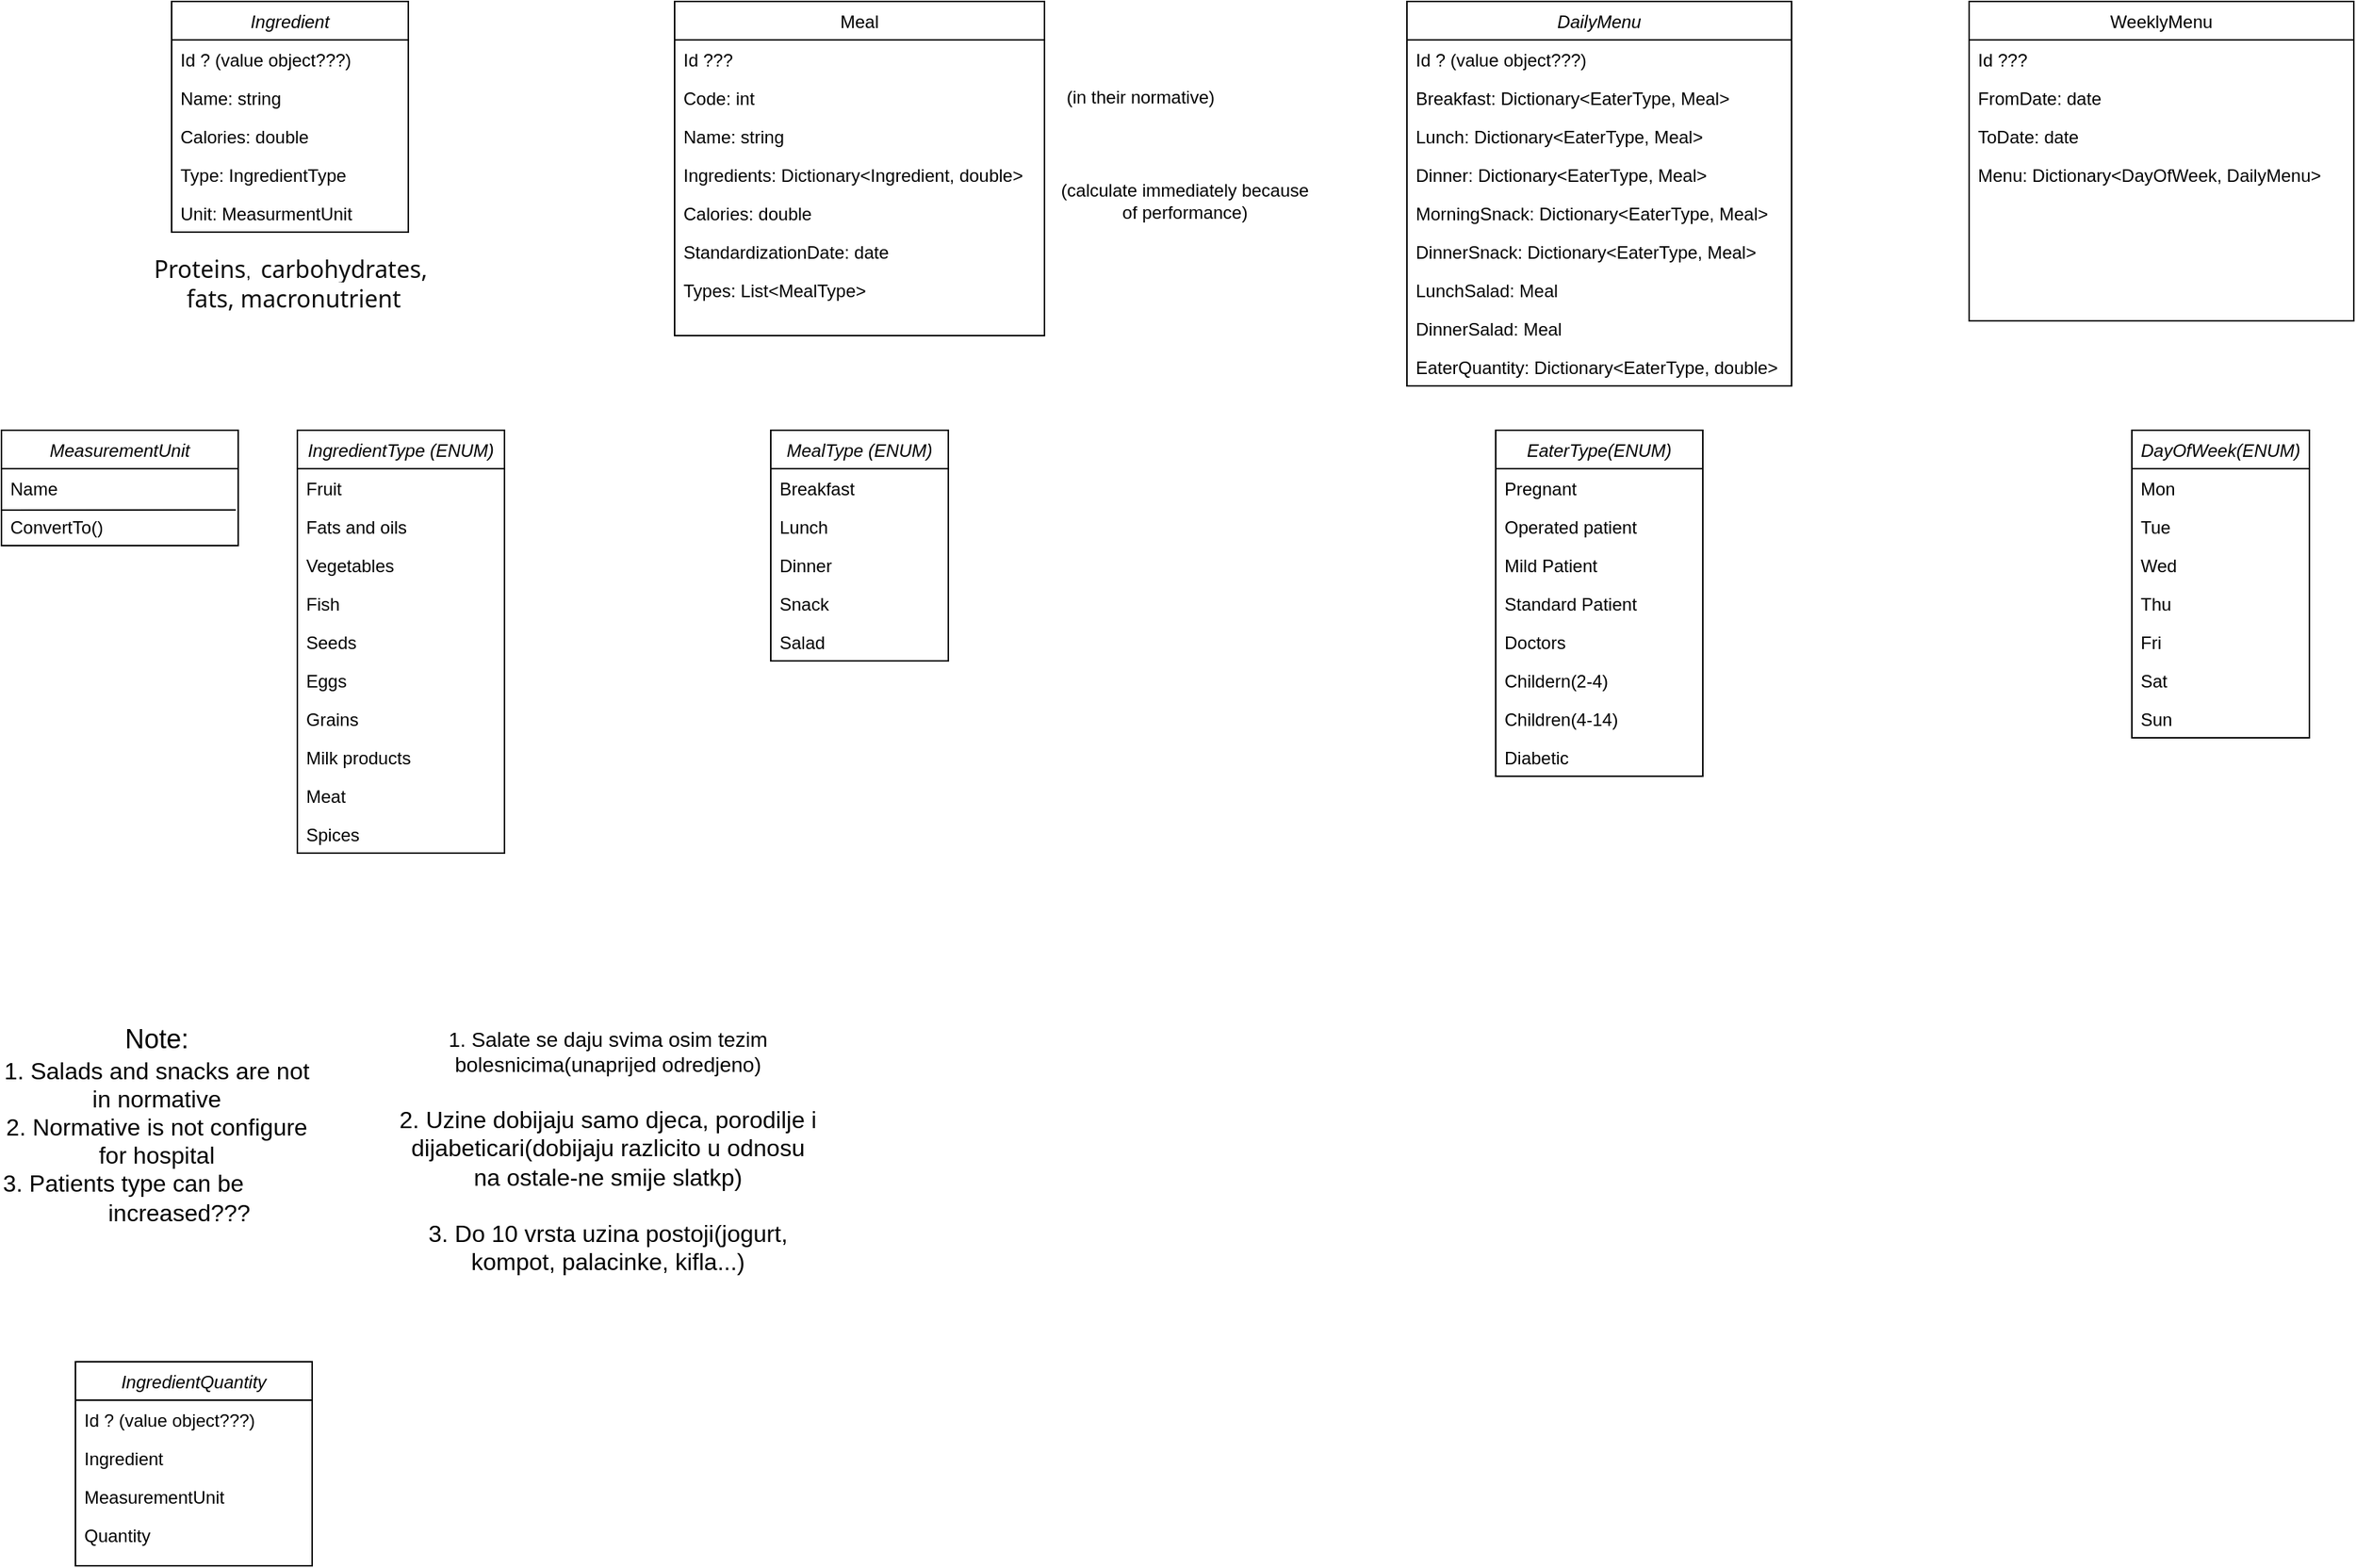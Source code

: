 <mxfile version="24.2.5" type="device">
  <diagram id="GDx_2gZbZ9wgl7-7VXHY" name="Page-1">
    <mxGraphModel dx="2345" dy="964" grid="1" gridSize="10" guides="1" tooltips="1" connect="1" arrows="1" fold="1" page="1" pageScale="1" pageWidth="1920" pageHeight="1200" math="0" shadow="0">
      <root>
        <mxCell id="0" />
        <mxCell id="1" parent="0" />
        <mxCell id="k1ia0Kni4IpyKNYvvvFL-1" value="Ingredient " style="swimlane;fontStyle=2;align=center;verticalAlign=top;childLayout=stackLayout;horizontal=1;startSize=26;horizontalStack=0;resizeParent=1;resizeLast=0;collapsible=1;marginBottom=0;rounded=0;shadow=0;strokeWidth=1;" parent="1" vertex="1">
          <mxGeometry x="135" y="10" width="160" height="156" as="geometry">
            <mxRectangle x="230" y="140" width="160" height="26" as="alternateBounds" />
          </mxGeometry>
        </mxCell>
        <mxCell id="k1ia0Kni4IpyKNYvvvFL-2" value="Id ? (value object???)" style="text;align=left;verticalAlign=top;spacingLeft=4;spacingRight=4;overflow=hidden;rotatable=0;points=[[0,0.5],[1,0.5]];portConstraint=eastwest;" parent="k1ia0Kni4IpyKNYvvvFL-1" vertex="1">
          <mxGeometry y="26" width="160" height="26" as="geometry" />
        </mxCell>
        <mxCell id="k1ia0Kni4IpyKNYvvvFL-3" value="Name: string" style="text;align=left;verticalAlign=top;spacingLeft=4;spacingRight=4;overflow=hidden;rotatable=0;points=[[0,0.5],[1,0.5]];portConstraint=eastwest;rounded=0;shadow=0;html=0;" parent="k1ia0Kni4IpyKNYvvvFL-1" vertex="1">
          <mxGeometry y="52" width="160" height="26" as="geometry" />
        </mxCell>
        <mxCell id="k1ia0Kni4IpyKNYvvvFL-4" value="Calories: double" style="text;align=left;verticalAlign=top;spacingLeft=4;spacingRight=4;overflow=hidden;rotatable=0;points=[[0,0.5],[1,0.5]];portConstraint=eastwest;rounded=0;shadow=0;html=0;" parent="k1ia0Kni4IpyKNYvvvFL-1" vertex="1">
          <mxGeometry y="78" width="160" height="26" as="geometry" />
        </mxCell>
        <mxCell id="TyGQaCX3mV4lijws8Y4i-1" value="Type: IngredientType" style="text;align=left;verticalAlign=top;spacingLeft=4;spacingRight=4;overflow=hidden;rotatable=0;points=[[0,0.5],[1,0.5]];portConstraint=eastwest;rounded=0;shadow=0;html=0;" vertex="1" parent="k1ia0Kni4IpyKNYvvvFL-1">
          <mxGeometry y="104" width="160" height="26" as="geometry" />
        </mxCell>
        <mxCell id="TyGQaCX3mV4lijws8Y4i-3" value="Unit: MeasurmentUnit" style="text;align=left;verticalAlign=top;spacingLeft=4;spacingRight=4;overflow=hidden;rotatable=0;points=[[0,0.5],[1,0.5]];portConstraint=eastwest;rounded=0;shadow=0;html=0;" vertex="1" parent="k1ia0Kni4IpyKNYvvvFL-1">
          <mxGeometry y="130" width="160" height="26" as="geometry" />
        </mxCell>
        <mxCell id="k1ia0Kni4IpyKNYvvvFL-5" value="Meal" style="swimlane;fontStyle=0;align=center;verticalAlign=top;childLayout=stackLayout;horizontal=1;startSize=26;horizontalStack=0;resizeParent=1;resizeLast=0;collapsible=1;marginBottom=0;rounded=0;shadow=0;strokeWidth=1;" parent="1" vertex="1">
          <mxGeometry x="475" y="10" width="250" height="226" as="geometry">
            <mxRectangle x="330" y="10" width="160" height="26" as="alternateBounds" />
          </mxGeometry>
        </mxCell>
        <mxCell id="k1ia0Kni4IpyKNYvvvFL-6" value="Id ???" style="text;align=left;verticalAlign=top;spacingLeft=4;spacingRight=4;overflow=hidden;rotatable=0;points=[[0,0.5],[1,0.5]];portConstraint=eastwest;" parent="k1ia0Kni4IpyKNYvvvFL-5" vertex="1">
          <mxGeometry y="26" width="250" height="26" as="geometry" />
        </mxCell>
        <mxCell id="k1ia0Kni4IpyKNYvvvFL-7" value="Code: int" style="text;align=left;verticalAlign=top;spacingLeft=4;spacingRight=4;overflow=hidden;rotatable=0;points=[[0,0.5],[1,0.5]];portConstraint=eastwest;" parent="k1ia0Kni4IpyKNYvvvFL-5" vertex="1">
          <mxGeometry y="52" width="250" height="26" as="geometry" />
        </mxCell>
        <mxCell id="k1ia0Kni4IpyKNYvvvFL-8" value="Name: string" style="text;align=left;verticalAlign=top;spacingLeft=4;spacingRight=4;overflow=hidden;rotatable=0;points=[[0,0.5],[1,0.5]];portConstraint=eastwest;rounded=0;shadow=0;html=0;" parent="k1ia0Kni4IpyKNYvvvFL-5" vertex="1">
          <mxGeometry y="78" width="250" height="26" as="geometry" />
        </mxCell>
        <mxCell id="k1ia0Kni4IpyKNYvvvFL-9" value="Ingredients: Dictionary&lt;Ingredient, double&gt;" style="text;align=left;verticalAlign=top;spacingLeft=4;spacingRight=4;overflow=hidden;rotatable=0;points=[[0,0.5],[1,0.5]];portConstraint=eastwest;rounded=0;shadow=0;html=0;" parent="k1ia0Kni4IpyKNYvvvFL-5" vertex="1">
          <mxGeometry y="104" width="250" height="26" as="geometry" />
        </mxCell>
        <mxCell id="k1ia0Kni4IpyKNYvvvFL-10" value="Calories: double" style="text;align=left;verticalAlign=top;spacingLeft=4;spacingRight=4;overflow=hidden;rotatable=0;points=[[0,0.5],[1,0.5]];portConstraint=eastwest;rounded=0;shadow=0;html=0;" parent="k1ia0Kni4IpyKNYvvvFL-5" vertex="1">
          <mxGeometry y="130" width="250" height="26" as="geometry" />
        </mxCell>
        <mxCell id="k1ia0Kni4IpyKNYvvvFL-11" value="StandardizationDate: date" style="text;align=left;verticalAlign=top;spacingLeft=4;spacingRight=4;overflow=hidden;rotatable=0;points=[[0,0.5],[1,0.5]];portConstraint=eastwest;rounded=0;shadow=0;html=0;" parent="k1ia0Kni4IpyKNYvvvFL-5" vertex="1">
          <mxGeometry y="156" width="250" height="26" as="geometry" />
        </mxCell>
        <mxCell id="k1ia0Kni4IpyKNYvvvFL-12" value="Types: List&lt;MealType&gt;" style="text;align=left;verticalAlign=top;spacingLeft=4;spacingRight=4;overflow=hidden;rotatable=0;points=[[0,0.5],[1,0.5]];portConstraint=eastwest;rounded=0;shadow=0;html=0;" parent="k1ia0Kni4IpyKNYvvvFL-5" vertex="1">
          <mxGeometry y="182" width="250" height="26" as="geometry" />
        </mxCell>
        <mxCell id="k1ia0Kni4IpyKNYvvvFL-13" value="IngredientQuantity" style="swimlane;fontStyle=2;align=center;verticalAlign=top;childLayout=stackLayout;horizontal=1;startSize=26;horizontalStack=0;resizeParent=1;resizeLast=0;collapsible=1;marginBottom=0;rounded=0;shadow=0;strokeWidth=1;" parent="1" vertex="1">
          <mxGeometry x="70" y="930" width="160" height="138" as="geometry">
            <mxRectangle x="230" y="140" width="160" height="26" as="alternateBounds" />
          </mxGeometry>
        </mxCell>
        <mxCell id="k1ia0Kni4IpyKNYvvvFL-14" value="Id ? (value object???)" style="text;align=left;verticalAlign=top;spacingLeft=4;spacingRight=4;overflow=hidden;rotatable=0;points=[[0,0.5],[1,0.5]];portConstraint=eastwest;" parent="k1ia0Kni4IpyKNYvvvFL-13" vertex="1">
          <mxGeometry y="26" width="160" height="26" as="geometry" />
        </mxCell>
        <mxCell id="k1ia0Kni4IpyKNYvvvFL-15" value="Ingredient" style="text;align=left;verticalAlign=top;spacingLeft=4;spacingRight=4;overflow=hidden;rotatable=0;points=[[0,0.5],[1,0.5]];portConstraint=eastwest;rounded=0;shadow=0;html=0;" parent="k1ia0Kni4IpyKNYvvvFL-13" vertex="1">
          <mxGeometry y="52" width="160" height="26" as="geometry" />
        </mxCell>
        <mxCell id="k1ia0Kni4IpyKNYvvvFL-16" value="MeasurementUnit" style="text;align=left;verticalAlign=top;spacingLeft=4;spacingRight=4;overflow=hidden;rotatable=0;points=[[0,0.5],[1,0.5]];portConstraint=eastwest;rounded=0;shadow=0;html=0;" parent="k1ia0Kni4IpyKNYvvvFL-13" vertex="1">
          <mxGeometry y="78" width="160" height="26" as="geometry" />
        </mxCell>
        <mxCell id="k1ia0Kni4IpyKNYvvvFL-17" value="Quantity" style="text;align=left;verticalAlign=top;spacingLeft=4;spacingRight=4;overflow=hidden;rotatable=0;points=[[0,0.5],[1,0.5]];portConstraint=eastwest;rounded=0;shadow=0;html=0;" parent="k1ia0Kni4IpyKNYvvvFL-13" vertex="1">
          <mxGeometry y="104" width="160" height="26" as="geometry" />
        </mxCell>
        <mxCell id="k1ia0Kni4IpyKNYvvvFL-18" value="MeasurementUnit" style="swimlane;fontStyle=2;align=center;verticalAlign=top;childLayout=stackLayout;horizontal=1;startSize=26;horizontalStack=0;resizeParent=1;resizeLast=0;collapsible=1;marginBottom=0;rounded=0;shadow=0;strokeWidth=1;" parent="1" vertex="1">
          <mxGeometry x="20" y="300" width="160" height="78" as="geometry">
            <mxRectangle x="230" y="140" width="160" height="26" as="alternateBounds" />
          </mxGeometry>
        </mxCell>
        <mxCell id="k1ia0Kni4IpyKNYvvvFL-19" value="Name" style="text;align=left;verticalAlign=top;spacingLeft=4;spacingRight=4;overflow=hidden;rotatable=0;points=[[0,0.5],[1,0.5]];portConstraint=eastwest;rounded=0;shadow=0;html=0;" parent="k1ia0Kni4IpyKNYvvvFL-18" vertex="1">
          <mxGeometry y="26" width="160" height="26" as="geometry" />
        </mxCell>
        <mxCell id="k1ia0Kni4IpyKNYvvvFL-20" value="ConvertTo()" style="text;align=left;verticalAlign=top;spacingLeft=4;spacingRight=4;overflow=hidden;rotatable=0;points=[[0,0.5],[1,0.5]];portConstraint=eastwest;rounded=0;shadow=0;html=0;" parent="k1ia0Kni4IpyKNYvvvFL-18" vertex="1">
          <mxGeometry y="52" width="160" height="26" as="geometry" />
        </mxCell>
        <mxCell id="k1ia0Kni4IpyKNYvvvFL-21" value="" style="endArrow=none;html=1;rounded=0;entryX=0.99;entryY=0.071;entryDx=0;entryDy=0;entryPerimeter=0;" parent="k1ia0Kni4IpyKNYvvvFL-18" target="k1ia0Kni4IpyKNYvvvFL-20" edge="1">
          <mxGeometry width="50" height="50" relative="1" as="geometry">
            <mxPoint y="54" as="sourcePoint" />
            <mxPoint x="390" y="10" as="targetPoint" />
          </mxGeometry>
        </mxCell>
        <mxCell id="k1ia0Kni4IpyKNYvvvFL-22" value="WeeklyMenu" style="swimlane;fontStyle=0;align=center;verticalAlign=top;childLayout=stackLayout;horizontal=1;startSize=26;horizontalStack=0;resizeParent=1;resizeLast=0;collapsible=1;marginBottom=0;rounded=0;shadow=0;strokeWidth=1;" parent="1" vertex="1">
          <mxGeometry x="1350" y="10" width="260" height="216" as="geometry">
            <mxRectangle x="550" y="140" width="160" height="26" as="alternateBounds" />
          </mxGeometry>
        </mxCell>
        <mxCell id="k1ia0Kni4IpyKNYvvvFL-23" value="Id ???" style="text;align=left;verticalAlign=top;spacingLeft=4;spacingRight=4;overflow=hidden;rotatable=0;points=[[0,0.5],[1,0.5]];portConstraint=eastwest;" parent="k1ia0Kni4IpyKNYvvvFL-22" vertex="1">
          <mxGeometry y="26" width="260" height="26" as="geometry" />
        </mxCell>
        <mxCell id="k1ia0Kni4IpyKNYvvvFL-24" value="FromDate: date" style="text;align=left;verticalAlign=top;spacingLeft=4;spacingRight=4;overflow=hidden;rotatable=0;points=[[0,0.5],[1,0.5]];portConstraint=eastwest;" parent="k1ia0Kni4IpyKNYvvvFL-22" vertex="1">
          <mxGeometry y="52" width="260" height="26" as="geometry" />
        </mxCell>
        <mxCell id="k1ia0Kni4IpyKNYvvvFL-25" value="ToDate: date" style="text;align=left;verticalAlign=top;spacingLeft=4;spacingRight=4;overflow=hidden;rotatable=0;points=[[0,0.5],[1,0.5]];portConstraint=eastwest;" parent="k1ia0Kni4IpyKNYvvvFL-22" vertex="1">
          <mxGeometry y="78" width="260" height="26" as="geometry" />
        </mxCell>
        <mxCell id="TyGQaCX3mV4lijws8Y4i-24" value="Menu: Dictionary&lt;DayOfWeek, DailyMenu&gt;" style="text;align=left;verticalAlign=top;spacingLeft=4;spacingRight=4;overflow=hidden;rotatable=0;points=[[0,0.5],[1,0.5]];portConstraint=eastwest;" vertex="1" parent="k1ia0Kni4IpyKNYvvvFL-22">
          <mxGeometry y="104" width="260" height="26" as="geometry" />
        </mxCell>
        <mxCell id="k1ia0Kni4IpyKNYvvvFL-26" value="DailyMenu" style="swimlane;fontStyle=2;align=center;verticalAlign=top;childLayout=stackLayout;horizontal=1;startSize=26;horizontalStack=0;resizeParent=1;resizeLast=0;collapsible=1;marginBottom=0;rounded=0;shadow=0;strokeWidth=1;" parent="1" vertex="1">
          <mxGeometry x="970" y="10" width="260" height="260" as="geometry">
            <mxRectangle x="230" y="140" width="160" height="26" as="alternateBounds" />
          </mxGeometry>
        </mxCell>
        <mxCell id="k1ia0Kni4IpyKNYvvvFL-27" value="Id ? (value object???)" style="text;align=left;verticalAlign=top;spacingLeft=4;spacingRight=4;overflow=hidden;rotatable=0;points=[[0,0.5],[1,0.5]];portConstraint=eastwest;" parent="k1ia0Kni4IpyKNYvvvFL-26" vertex="1">
          <mxGeometry y="26" width="260" height="26" as="geometry" />
        </mxCell>
        <mxCell id="k1ia0Kni4IpyKNYvvvFL-28" value="Breakfast: Dictionary&lt;EaterType, Meal&gt;" style="text;align=left;verticalAlign=top;spacingLeft=4;spacingRight=4;overflow=hidden;rotatable=0;points=[[0,0.5],[1,0.5]];portConstraint=eastwest;rounded=0;shadow=0;html=0;" parent="k1ia0Kni4IpyKNYvvvFL-26" vertex="1">
          <mxGeometry y="52" width="260" height="26" as="geometry" />
        </mxCell>
        <mxCell id="k1ia0Kni4IpyKNYvvvFL-29" value="Lunch: Dictionary&lt;EaterType, Meal&gt;" style="text;align=left;verticalAlign=top;spacingLeft=4;spacingRight=4;overflow=hidden;rotatable=0;points=[[0,0.5],[1,0.5]];portConstraint=eastwest;rounded=0;shadow=0;html=0;" parent="k1ia0Kni4IpyKNYvvvFL-26" vertex="1">
          <mxGeometry y="78" width="260" height="26" as="geometry" />
        </mxCell>
        <mxCell id="k1ia0Kni4IpyKNYvvvFL-30" value="Dinner: Dictionary&lt;EaterType, Meal&gt;" style="text;align=left;verticalAlign=top;spacingLeft=4;spacingRight=4;overflow=hidden;rotatable=0;points=[[0,0.5],[1,0.5]];portConstraint=eastwest;rounded=0;shadow=0;html=0;" parent="k1ia0Kni4IpyKNYvvvFL-26" vertex="1">
          <mxGeometry y="104" width="260" height="26" as="geometry" />
        </mxCell>
        <mxCell id="k1ia0Kni4IpyKNYvvvFL-31" value="MorningSnack: Dictionary&lt;EaterType, Meal&gt;" style="text;align=left;verticalAlign=top;spacingLeft=4;spacingRight=4;overflow=hidden;rotatable=0;points=[[0,0.5],[1,0.5]];portConstraint=eastwest;rounded=0;shadow=0;html=0;" parent="k1ia0Kni4IpyKNYvvvFL-26" vertex="1">
          <mxGeometry y="130" width="260" height="26" as="geometry" />
        </mxCell>
        <mxCell id="TyGQaCX3mV4lijws8Y4i-23" value="DinnerSnack: Dictionary&lt;EaterType, Meal&gt;" style="text;align=left;verticalAlign=top;spacingLeft=4;spacingRight=4;overflow=hidden;rotatable=0;points=[[0,0.5],[1,0.5]];portConstraint=eastwest;rounded=0;shadow=0;html=0;" vertex="1" parent="k1ia0Kni4IpyKNYvvvFL-26">
          <mxGeometry y="156" width="260" height="26" as="geometry" />
        </mxCell>
        <mxCell id="TyGQaCX3mV4lijws8Y4i-29" value="LunchSalad: Meal" style="text;align=left;verticalAlign=top;spacingLeft=4;spacingRight=4;overflow=hidden;rotatable=0;points=[[0,0.5],[1,0.5]];portConstraint=eastwest;rounded=0;shadow=0;html=0;" vertex="1" parent="k1ia0Kni4IpyKNYvvvFL-26">
          <mxGeometry y="182" width="260" height="26" as="geometry" />
        </mxCell>
        <mxCell id="TyGQaCX3mV4lijws8Y4i-30" value="DinnerSalad: Meal" style="text;align=left;verticalAlign=top;spacingLeft=4;spacingRight=4;overflow=hidden;rotatable=0;points=[[0,0.5],[1,0.5]];portConstraint=eastwest;rounded=0;shadow=0;html=0;" vertex="1" parent="k1ia0Kni4IpyKNYvvvFL-26">
          <mxGeometry y="208" width="260" height="26" as="geometry" />
        </mxCell>
        <mxCell id="TyGQaCX3mV4lijws8Y4i-47" value="EaterQuantity: Dictionary&lt;EaterType, double&gt;" style="text;align=left;verticalAlign=top;spacingLeft=4;spacingRight=4;overflow=hidden;rotatable=0;points=[[0,0.5],[1,0.5]];portConstraint=eastwest;rounded=0;shadow=0;html=0;" vertex="1" parent="k1ia0Kni4IpyKNYvvvFL-26">
          <mxGeometry y="234" width="260" height="26" as="geometry" />
        </mxCell>
        <mxCell id="k1ia0Kni4IpyKNYvvvFL-32" value="DayOfWeek(ENUM)" style="swimlane;fontStyle=2;align=center;verticalAlign=top;childLayout=stackLayout;horizontal=1;startSize=26;horizontalStack=0;resizeParent=1;resizeLast=0;collapsible=1;marginBottom=0;rounded=0;shadow=0;strokeWidth=1;" parent="1" vertex="1">
          <mxGeometry x="1460" y="300" width="120" height="208" as="geometry">
            <mxRectangle x="230" y="140" width="160" height="26" as="alternateBounds" />
          </mxGeometry>
        </mxCell>
        <mxCell id="k1ia0Kni4IpyKNYvvvFL-33" value="Mon" style="text;align=left;verticalAlign=top;spacingLeft=4;spacingRight=4;overflow=hidden;rotatable=0;points=[[0,0.5],[1,0.5]];portConstraint=eastwest;rounded=0;shadow=0;html=0;" parent="k1ia0Kni4IpyKNYvvvFL-32" vertex="1">
          <mxGeometry y="26" width="120" height="26" as="geometry" />
        </mxCell>
        <mxCell id="k1ia0Kni4IpyKNYvvvFL-34" value="Tue" style="text;align=left;verticalAlign=top;spacingLeft=4;spacingRight=4;overflow=hidden;rotatable=0;points=[[0,0.5],[1,0.5]];portConstraint=eastwest;rounded=0;shadow=0;html=0;" parent="k1ia0Kni4IpyKNYvvvFL-32" vertex="1">
          <mxGeometry y="52" width="120" height="26" as="geometry" />
        </mxCell>
        <mxCell id="TyGQaCX3mV4lijws8Y4i-27" value="Wed" style="text;align=left;verticalAlign=top;spacingLeft=4;spacingRight=4;overflow=hidden;rotatable=0;points=[[0,0.5],[1,0.5]];portConstraint=eastwest;rounded=0;shadow=0;html=0;" vertex="1" parent="k1ia0Kni4IpyKNYvvvFL-32">
          <mxGeometry y="78" width="120" height="26" as="geometry" />
        </mxCell>
        <mxCell id="TyGQaCX3mV4lijws8Y4i-28" value="Thu" style="text;align=left;verticalAlign=top;spacingLeft=4;spacingRight=4;overflow=hidden;rotatable=0;points=[[0,0.5],[1,0.5]];portConstraint=eastwest;rounded=0;shadow=0;html=0;" vertex="1" parent="k1ia0Kni4IpyKNYvvvFL-32">
          <mxGeometry y="104" width="120" height="26" as="geometry" />
        </mxCell>
        <mxCell id="TyGQaCX3mV4lijws8Y4i-25" value="Fri" style="text;align=left;verticalAlign=top;spacingLeft=4;spacingRight=4;overflow=hidden;rotatable=0;points=[[0,0.5],[1,0.5]];portConstraint=eastwest;rounded=0;shadow=0;html=0;" vertex="1" parent="k1ia0Kni4IpyKNYvvvFL-32">
          <mxGeometry y="130" width="120" height="26" as="geometry" />
        </mxCell>
        <mxCell id="TyGQaCX3mV4lijws8Y4i-26" value="Sat" style="text;align=left;verticalAlign=top;spacingLeft=4;spacingRight=4;overflow=hidden;rotatable=0;points=[[0,0.5],[1,0.5]];portConstraint=eastwest;rounded=0;shadow=0;html=0;" vertex="1" parent="k1ia0Kni4IpyKNYvvvFL-32">
          <mxGeometry y="156" width="120" height="26" as="geometry" />
        </mxCell>
        <mxCell id="k1ia0Kni4IpyKNYvvvFL-35" value="Sun" style="text;align=left;verticalAlign=top;spacingLeft=4;spacingRight=4;overflow=hidden;rotatable=0;points=[[0,0.5],[1,0.5]];portConstraint=eastwest;rounded=0;shadow=0;html=0;" parent="k1ia0Kni4IpyKNYvvvFL-32" vertex="1">
          <mxGeometry y="182" width="120" height="26" as="geometry" />
        </mxCell>
        <mxCell id="k1ia0Kni4IpyKNYvvvFL-36" value="MealType (ENUM)" style="swimlane;fontStyle=2;align=center;verticalAlign=top;childLayout=stackLayout;horizontal=1;startSize=26;horizontalStack=0;resizeParent=1;resizeLast=0;collapsible=1;marginBottom=0;rounded=0;shadow=0;strokeWidth=1;" parent="1" vertex="1">
          <mxGeometry x="540" y="300" width="120" height="156" as="geometry">
            <mxRectangle x="230" y="140" width="160" height="26" as="alternateBounds" />
          </mxGeometry>
        </mxCell>
        <mxCell id="k1ia0Kni4IpyKNYvvvFL-37" value="Breakfast" style="text;align=left;verticalAlign=top;spacingLeft=4;spacingRight=4;overflow=hidden;rotatable=0;points=[[0,0.5],[1,0.5]];portConstraint=eastwest;rounded=0;shadow=0;html=0;" parent="k1ia0Kni4IpyKNYvvvFL-36" vertex="1">
          <mxGeometry y="26" width="120" height="26" as="geometry" />
        </mxCell>
        <mxCell id="k1ia0Kni4IpyKNYvvvFL-38" value="Lunch" style="text;align=left;verticalAlign=top;spacingLeft=4;spacingRight=4;overflow=hidden;rotatable=0;points=[[0,0.5],[1,0.5]];portConstraint=eastwest;rounded=0;shadow=0;html=0;" parent="k1ia0Kni4IpyKNYvvvFL-36" vertex="1">
          <mxGeometry y="52" width="120" height="26" as="geometry" />
        </mxCell>
        <mxCell id="k1ia0Kni4IpyKNYvvvFL-39" value="Dinner" style="text;align=left;verticalAlign=top;spacingLeft=4;spacingRight=4;overflow=hidden;rotatable=0;points=[[0,0.5],[1,0.5]];portConstraint=eastwest;rounded=0;shadow=0;html=0;" parent="k1ia0Kni4IpyKNYvvvFL-36" vertex="1">
          <mxGeometry y="78" width="120" height="26" as="geometry" />
        </mxCell>
        <mxCell id="k1ia0Kni4IpyKNYvvvFL-40" value="Snack" style="text;align=left;verticalAlign=top;spacingLeft=4;spacingRight=4;overflow=hidden;rotatable=0;points=[[0,0.5],[1,0.5]];portConstraint=eastwest;rounded=0;shadow=0;html=0;" parent="k1ia0Kni4IpyKNYvvvFL-36" vertex="1">
          <mxGeometry y="104" width="120" height="26" as="geometry" />
        </mxCell>
        <mxCell id="TyGQaCX3mV4lijws8Y4i-9" value="Salad" style="text;align=left;verticalAlign=top;spacingLeft=4;spacingRight=4;overflow=hidden;rotatable=0;points=[[0,0.5],[1,0.5]];portConstraint=eastwest;rounded=0;shadow=0;html=0;" vertex="1" parent="k1ia0Kni4IpyKNYvvvFL-36">
          <mxGeometry y="130" width="120" height="26" as="geometry" />
        </mxCell>
        <mxCell id="TyGQaCX3mV4lijws8Y4i-2" value="&lt;span style=&quot;color: rgb(13, 13, 13); font-family: Söhne, ui-sans-serif, system-ui, -apple-system, &amp;quot;Segoe UI&amp;quot;, Roboto, Ubuntu, Cantarell, &amp;quot;Noto Sans&amp;quot;, sans-serif, &amp;quot;Helvetica Neue&amp;quot;, Arial, &amp;quot;Apple Color Emoji&amp;quot;, &amp;quot;Segoe UI Emoji&amp;quot;, &amp;quot;Segoe UI Symbol&amp;quot;, &amp;quot;Noto Color Emoji&amp;quot;; font-size: 16px; text-align: start; white-space: pre-wrap; background-color: rgb(255, 255, 255);&quot;&gt;Proteins&lt;/span&gt;,&amp;nbsp;&amp;nbsp;&lt;span style=&quot;color: rgb(13, 13, 13); font-family: Söhne, ui-sans-serif, system-ui, -apple-system, &amp;quot;Segoe UI&amp;quot;, Roboto, Ubuntu, Cantarell, &amp;quot;Noto Sans&amp;quot;, sans-serif, &amp;quot;Helvetica Neue&amp;quot;, Arial, &amp;quot;Apple Color Emoji&amp;quot;, &amp;quot;Segoe UI Emoji&amp;quot;, &amp;quot;Segoe UI Symbol&amp;quot;, &amp;quot;Noto Color Emoji&amp;quot;; font-size: 16px; text-align: start; white-space: pre-wrap; background-color: rgb(255, 255, 255);&quot;&gt;carbohydrates,&lt;/span&gt;&lt;div&gt;&lt;span style=&quot;color: rgb(13, 13, 13); font-family: Söhne, ui-sans-serif, system-ui, -apple-system, &amp;quot;Segoe UI&amp;quot;, Roboto, Ubuntu, Cantarell, &amp;quot;Noto Sans&amp;quot;, sans-serif, &amp;quot;Helvetica Neue&amp;quot;, Arial, &amp;quot;Apple Color Emoji&amp;quot;, &amp;quot;Segoe UI Emoji&amp;quot;, &amp;quot;Segoe UI Symbol&amp;quot;, &amp;quot;Noto Color Emoji&amp;quot;; font-size: 16px; text-align: start; white-space: pre-wrap; background-color: rgb(255, 255, 255);&quot;&gt; fats, &lt;/span&gt;&lt;span style=&quot;color: rgb(13, 13, 13); font-family: Söhne, ui-sans-serif, system-ui, -apple-system, &amp;quot;Segoe UI&amp;quot;, Roboto, Ubuntu, Cantarell, &amp;quot;Noto Sans&amp;quot;, sans-serif, &amp;quot;Helvetica Neue&amp;quot;, Arial, &amp;quot;Apple Color Emoji&amp;quot;, &amp;quot;Segoe UI Emoji&amp;quot;, &amp;quot;Segoe UI Symbol&amp;quot;, &amp;quot;Noto Color Emoji&amp;quot;; font-size: 16px; text-align: start; white-space: pre-wrap; background-color: rgb(255, 255, 255);&quot;&gt;macronutrient&lt;/span&gt;&lt;/div&gt;" style="text;html=1;align=center;verticalAlign=middle;resizable=0;points=[];autosize=1;strokeColor=none;fillColor=none;" vertex="1" parent="1">
          <mxGeometry x="120" y="176" width="190" height="50" as="geometry" />
        </mxCell>
        <mxCell id="TyGQaCX3mV4lijws8Y4i-6" value="(in their normative)" style="text;html=1;align=center;verticalAlign=middle;whiteSpace=wrap;rounded=0;" vertex="1" parent="1">
          <mxGeometry x="735" y="60" width="110" height="30" as="geometry" />
        </mxCell>
        <mxCell id="TyGQaCX3mV4lijws8Y4i-7" value="(calculate&amp;nbsp;immediately because of performance)" style="text;html=1;align=center;verticalAlign=middle;whiteSpace=wrap;rounded=0;" vertex="1" parent="1">
          <mxGeometry x="735" y="130" width="170" height="30" as="geometry" />
        </mxCell>
        <mxCell id="TyGQaCX3mV4lijws8Y4i-10" value="&lt;font style=&quot;font-size: 18px;&quot;&gt;Note:&lt;/font&gt;&lt;div&gt;&lt;font size=&quot;3&quot;&gt;1. Salads and snacks are not in normative&lt;/font&gt;&lt;/div&gt;&lt;div&gt;&lt;font size=&quot;3&quot;&gt;2. Normative is not configure for hospital&lt;/font&gt;&lt;/div&gt;&lt;div style=&quot;text-align: start;&quot;&gt;&lt;font size=&quot;3&quot;&gt;3. Patients type can be &lt;span style=&quot;white-space: pre;&quot;&gt;&#x9;&lt;/span&gt;&lt;span style=&quot;white-space: pre;&quot;&gt;&#x9;&lt;/span&gt;increased???&lt;/font&gt;&lt;/div&gt;" style="text;html=1;align=center;verticalAlign=middle;whiteSpace=wrap;rounded=0;" vertex="1" parent="1">
          <mxGeometry x="20" y="680" width="210" height="180" as="geometry" />
        </mxCell>
        <mxCell id="TyGQaCX3mV4lijws8Y4i-13" value="IngredientType (ENUM)" style="swimlane;fontStyle=2;align=center;verticalAlign=top;childLayout=stackLayout;horizontal=1;startSize=26;horizontalStack=0;resizeParent=1;resizeLast=0;collapsible=1;marginBottom=0;rounded=0;shadow=0;strokeWidth=1;" vertex="1" parent="1">
          <mxGeometry x="220" y="300" width="140" height="286" as="geometry">
            <mxRectangle x="230" y="140" width="160" height="26" as="alternateBounds" />
          </mxGeometry>
        </mxCell>
        <mxCell id="TyGQaCX3mV4lijws8Y4i-14" value="Fruit" style="text;align=left;verticalAlign=top;spacingLeft=4;spacingRight=4;overflow=hidden;rotatable=0;points=[[0,0.5],[1,0.5]];portConstraint=eastwest;rounded=0;shadow=0;html=0;" vertex="1" parent="TyGQaCX3mV4lijws8Y4i-13">
          <mxGeometry y="26" width="140" height="26" as="geometry" />
        </mxCell>
        <mxCell id="TyGQaCX3mV4lijws8Y4i-15" value="Fats and oils" style="text;align=left;verticalAlign=top;spacingLeft=4;spacingRight=4;overflow=hidden;rotatable=0;points=[[0,0.5],[1,0.5]];portConstraint=eastwest;rounded=0;shadow=0;html=0;" vertex="1" parent="TyGQaCX3mV4lijws8Y4i-13">
          <mxGeometry y="52" width="140" height="26" as="geometry" />
        </mxCell>
        <mxCell id="TyGQaCX3mV4lijws8Y4i-16" value="Vegetables" style="text;align=left;verticalAlign=top;spacingLeft=4;spacingRight=4;overflow=hidden;rotatable=0;points=[[0,0.5],[1,0.5]];portConstraint=eastwest;rounded=0;shadow=0;html=0;" vertex="1" parent="TyGQaCX3mV4lijws8Y4i-13">
          <mxGeometry y="78" width="140" height="26" as="geometry" />
        </mxCell>
        <mxCell id="TyGQaCX3mV4lijws8Y4i-17" value="Fish" style="text;align=left;verticalAlign=top;spacingLeft=4;spacingRight=4;overflow=hidden;rotatable=0;points=[[0,0.5],[1,0.5]];portConstraint=eastwest;rounded=0;shadow=0;html=0;" vertex="1" parent="TyGQaCX3mV4lijws8Y4i-13">
          <mxGeometry y="104" width="140" height="26" as="geometry" />
        </mxCell>
        <mxCell id="TyGQaCX3mV4lijws8Y4i-18" value="Seeds" style="text;align=left;verticalAlign=top;spacingLeft=4;spacingRight=4;overflow=hidden;rotatable=0;points=[[0,0.5],[1,0.5]];portConstraint=eastwest;rounded=0;shadow=0;html=0;" vertex="1" parent="TyGQaCX3mV4lijws8Y4i-13">
          <mxGeometry y="130" width="140" height="26" as="geometry" />
        </mxCell>
        <mxCell id="TyGQaCX3mV4lijws8Y4i-19" value="Eggs" style="text;align=left;verticalAlign=top;spacingLeft=4;spacingRight=4;overflow=hidden;rotatable=0;points=[[0,0.5],[1,0.5]];portConstraint=eastwest;rounded=0;shadow=0;html=0;" vertex="1" parent="TyGQaCX3mV4lijws8Y4i-13">
          <mxGeometry y="156" width="140" height="26" as="geometry" />
        </mxCell>
        <mxCell id="TyGQaCX3mV4lijws8Y4i-20" value="Grains" style="text;align=left;verticalAlign=top;spacingLeft=4;spacingRight=4;overflow=hidden;rotatable=0;points=[[0,0.5],[1,0.5]];portConstraint=eastwest;rounded=0;shadow=0;html=0;" vertex="1" parent="TyGQaCX3mV4lijws8Y4i-13">
          <mxGeometry y="182" width="140" height="26" as="geometry" />
        </mxCell>
        <mxCell id="TyGQaCX3mV4lijws8Y4i-21" value="Milk products" style="text;align=left;verticalAlign=top;spacingLeft=4;spacingRight=4;overflow=hidden;rotatable=0;points=[[0,0.5],[1,0.5]];portConstraint=eastwest;rounded=0;shadow=0;html=0;" vertex="1" parent="TyGQaCX3mV4lijws8Y4i-13">
          <mxGeometry y="208" width="140" height="26" as="geometry" />
        </mxCell>
        <mxCell id="TyGQaCX3mV4lijws8Y4i-22" value="Meat" style="text;align=left;verticalAlign=top;spacingLeft=4;spacingRight=4;overflow=hidden;rotatable=0;points=[[0,0.5],[1,0.5]];portConstraint=eastwest;rounded=0;shadow=0;html=0;" vertex="1" parent="TyGQaCX3mV4lijws8Y4i-13">
          <mxGeometry y="234" width="140" height="26" as="geometry" />
        </mxCell>
        <mxCell id="TyGQaCX3mV4lijws8Y4i-46" value="Spices" style="text;align=left;verticalAlign=top;spacingLeft=4;spacingRight=4;overflow=hidden;rotatable=0;points=[[0,0.5],[1,0.5]];portConstraint=eastwest;rounded=0;shadow=0;html=0;" vertex="1" parent="TyGQaCX3mV4lijws8Y4i-13">
          <mxGeometry y="260" width="140" height="26" as="geometry" />
        </mxCell>
        <mxCell id="TyGQaCX3mV4lijws8Y4i-31" value="EaterType(ENUM)" style="swimlane;fontStyle=2;align=center;verticalAlign=top;childLayout=stackLayout;horizontal=1;startSize=26;horizontalStack=0;resizeParent=1;resizeLast=0;collapsible=1;marginBottom=0;rounded=0;shadow=0;strokeWidth=1;" vertex="1" parent="1">
          <mxGeometry x="1030" y="300" width="140" height="234" as="geometry">
            <mxRectangle x="230" y="140" width="160" height="26" as="alternateBounds" />
          </mxGeometry>
        </mxCell>
        <mxCell id="TyGQaCX3mV4lijws8Y4i-32" value="Pregnant" style="text;align=left;verticalAlign=top;spacingLeft=4;spacingRight=4;overflow=hidden;rotatable=0;points=[[0,0.5],[1,0.5]];portConstraint=eastwest;rounded=0;shadow=0;html=0;" vertex="1" parent="TyGQaCX3mV4lijws8Y4i-31">
          <mxGeometry y="26" width="140" height="26" as="geometry" />
        </mxCell>
        <mxCell id="TyGQaCX3mV4lijws8Y4i-33" value="Operated patient" style="text;align=left;verticalAlign=top;spacingLeft=4;spacingRight=4;overflow=hidden;rotatable=0;points=[[0,0.5],[1,0.5]];portConstraint=eastwest;rounded=0;shadow=0;html=0;" vertex="1" parent="TyGQaCX3mV4lijws8Y4i-31">
          <mxGeometry y="52" width="140" height="26" as="geometry" />
        </mxCell>
        <mxCell id="TyGQaCX3mV4lijws8Y4i-35" value="Mild Patient" style="text;align=left;verticalAlign=top;spacingLeft=4;spacingRight=4;overflow=hidden;rotatable=0;points=[[0,0.5],[1,0.5]];portConstraint=eastwest;rounded=0;shadow=0;html=0;" vertex="1" parent="TyGQaCX3mV4lijws8Y4i-31">
          <mxGeometry y="78" width="140" height="26" as="geometry" />
        </mxCell>
        <mxCell id="TyGQaCX3mV4lijws8Y4i-37" value="Standard Patient" style="text;align=left;verticalAlign=top;spacingLeft=4;spacingRight=4;overflow=hidden;rotatable=0;points=[[0,0.5],[1,0.5]];portConstraint=eastwest;rounded=0;shadow=0;html=0;" vertex="1" parent="TyGQaCX3mV4lijws8Y4i-31">
          <mxGeometry y="104" width="140" height="26" as="geometry" />
        </mxCell>
        <mxCell id="TyGQaCX3mV4lijws8Y4i-38" value="Doctors" style="text;align=left;verticalAlign=top;spacingLeft=4;spacingRight=4;overflow=hidden;rotatable=0;points=[[0,0.5],[1,0.5]];portConstraint=eastwest;rounded=0;shadow=0;html=0;" vertex="1" parent="TyGQaCX3mV4lijws8Y4i-31">
          <mxGeometry y="130" width="140" height="26" as="geometry" />
        </mxCell>
        <mxCell id="TyGQaCX3mV4lijws8Y4i-39" value="Childern(2-4)" style="text;align=left;verticalAlign=top;spacingLeft=4;spacingRight=4;overflow=hidden;rotatable=0;points=[[0,0.5],[1,0.5]];portConstraint=eastwest;rounded=0;shadow=0;html=0;" vertex="1" parent="TyGQaCX3mV4lijws8Y4i-31">
          <mxGeometry y="156" width="140" height="26" as="geometry" />
        </mxCell>
        <mxCell id="TyGQaCX3mV4lijws8Y4i-40" value="Children(4-14)" style="text;align=left;verticalAlign=top;spacingLeft=4;spacingRight=4;overflow=hidden;rotatable=0;points=[[0,0.5],[1,0.5]];portConstraint=eastwest;rounded=0;shadow=0;html=0;" vertex="1" parent="TyGQaCX3mV4lijws8Y4i-31">
          <mxGeometry y="182" width="140" height="26" as="geometry" />
        </mxCell>
        <mxCell id="TyGQaCX3mV4lijws8Y4i-44" value="Diabetic" style="text;align=left;verticalAlign=top;spacingLeft=4;spacingRight=4;overflow=hidden;rotatable=0;points=[[0,0.5],[1,0.5]];portConstraint=eastwest;rounded=0;shadow=0;html=0;" vertex="1" parent="TyGQaCX3mV4lijws8Y4i-31">
          <mxGeometry y="208" width="140" height="26" as="geometry" />
        </mxCell>
        <mxCell id="TyGQaCX3mV4lijws8Y4i-41" value="&lt;font style=&quot;font-size: 14px;&quot;&gt;1. Salate se daju svima osim tezim bolesnicima(unaprijed odredjeno)&lt;/font&gt;&lt;div&gt;&lt;font size=&quot;3&quot;&gt;&lt;br&gt;&lt;/font&gt;&lt;div&gt;&lt;font size=&quot;3&quot;&gt;2. Uzine dobijaju samo djeca, porodilje i dijabeticari(dobijaju razlicito u odnosu na ostale-ne smije slatkp)&lt;/font&gt;&lt;/div&gt;&lt;div&gt;&lt;font size=&quot;3&quot;&gt;&lt;br&gt;&lt;/font&gt;&lt;/div&gt;&lt;div&gt;&lt;font size=&quot;3&quot;&gt;3. Do 10 vrsta uzina postoji(jogurt, kompot, palacinke, kifla...)&lt;br&gt;&lt;/font&gt;&lt;div&gt;&lt;br&gt;&lt;/div&gt;&lt;/div&gt;&lt;/div&gt;" style="text;html=1;align=center;verticalAlign=middle;whiteSpace=wrap;rounded=0;" vertex="1" parent="1">
          <mxGeometry x="285" y="680" width="290" height="230" as="geometry" />
        </mxCell>
      </root>
    </mxGraphModel>
  </diagram>
</mxfile>
